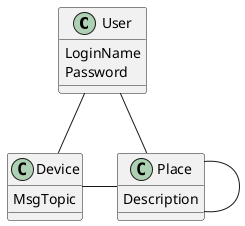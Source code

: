 @startuml

class User {
  LoginName
  Password
}
class Device {
  MsgTopic
}
class Place {
  Description
}
User -down- Place
Place - Place
User -down- Device
Place -left- Device

@enduml
